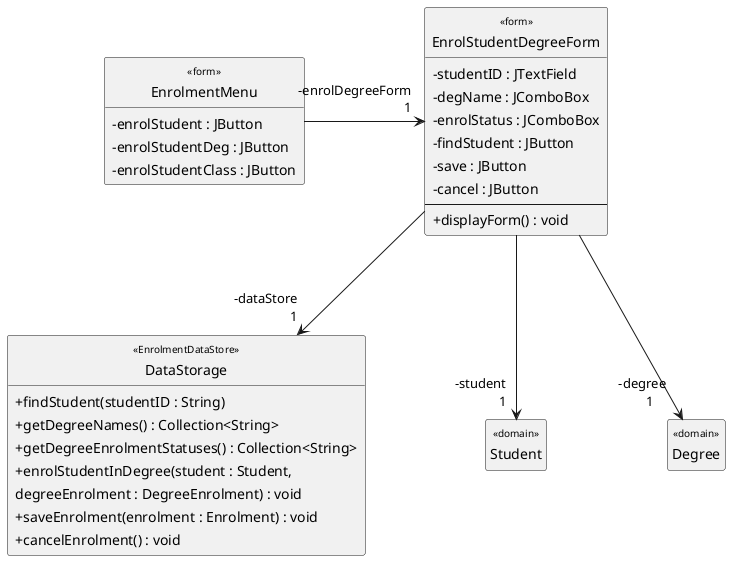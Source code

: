 @startuml EnrolModel

' ======= Style / Layout Tweaks =======

hide empty members

skinparam {
  Style StrictUML

  ' use characters instead of icons for showing visibility
  ClassAttributeIconSize 0

  ' make the stereotypes less ugly
  ClassStereotypeFont {
    Size 10
    Style plain
  }

  ' make boxes slightly less pointy
  RoundCorner 5

  ' make everything slightly less cramped
  Padding 2

  ' vertical spacing (make room for labels)
  RankSep 100

  ' horizontal spacing (make room for labels)
  NodeSep 120
}

' ======= Classes =======

class "EnrolmentMenu" as menu <<form>> {
 - enrolStudent : JButton
 - enrolStudentDeg : JButton
 - enrolStudentClass : JButton
}
class "EnrolStudentDegreeForm" as enrolDeg <<form>> {
  - studentID : JTextField
  - degName : JComboBox
  - enrolStatus : JComboBox
  - findStudent : JButton
  - save : JButton
  - cancel : JButton
--
  + displayForm() : void
}

class "DataStorage" <<EnrolmentDataStore>> {
  'methods
  + findStudent(studentID : String)
  + getDegreeNames() : Collection<String>
  + getDegreeEnrolmentStatuses() : Collection<String>
  + enrolStudentInDegree(student : Student, 
  degreeEnrolment : DegreeEnrolment) : void
  + saveEnrolment(enrolment : Enrolment) : void
  + cancelEnrolment() : void
}

class "Student" as student <<domain>>
class "Degree" as degr <<domain>>

' ======= Relationships =======

menu -right-> "-enrolDegreeForm \r1 " enrolDeg
enrolDeg -down-> "-dataStore \r1 " DataStorage
enrolDeg -down-> "-student \r1 " student
enrolDeg -down-> "-degree \t\r1\t" degr

@enduml